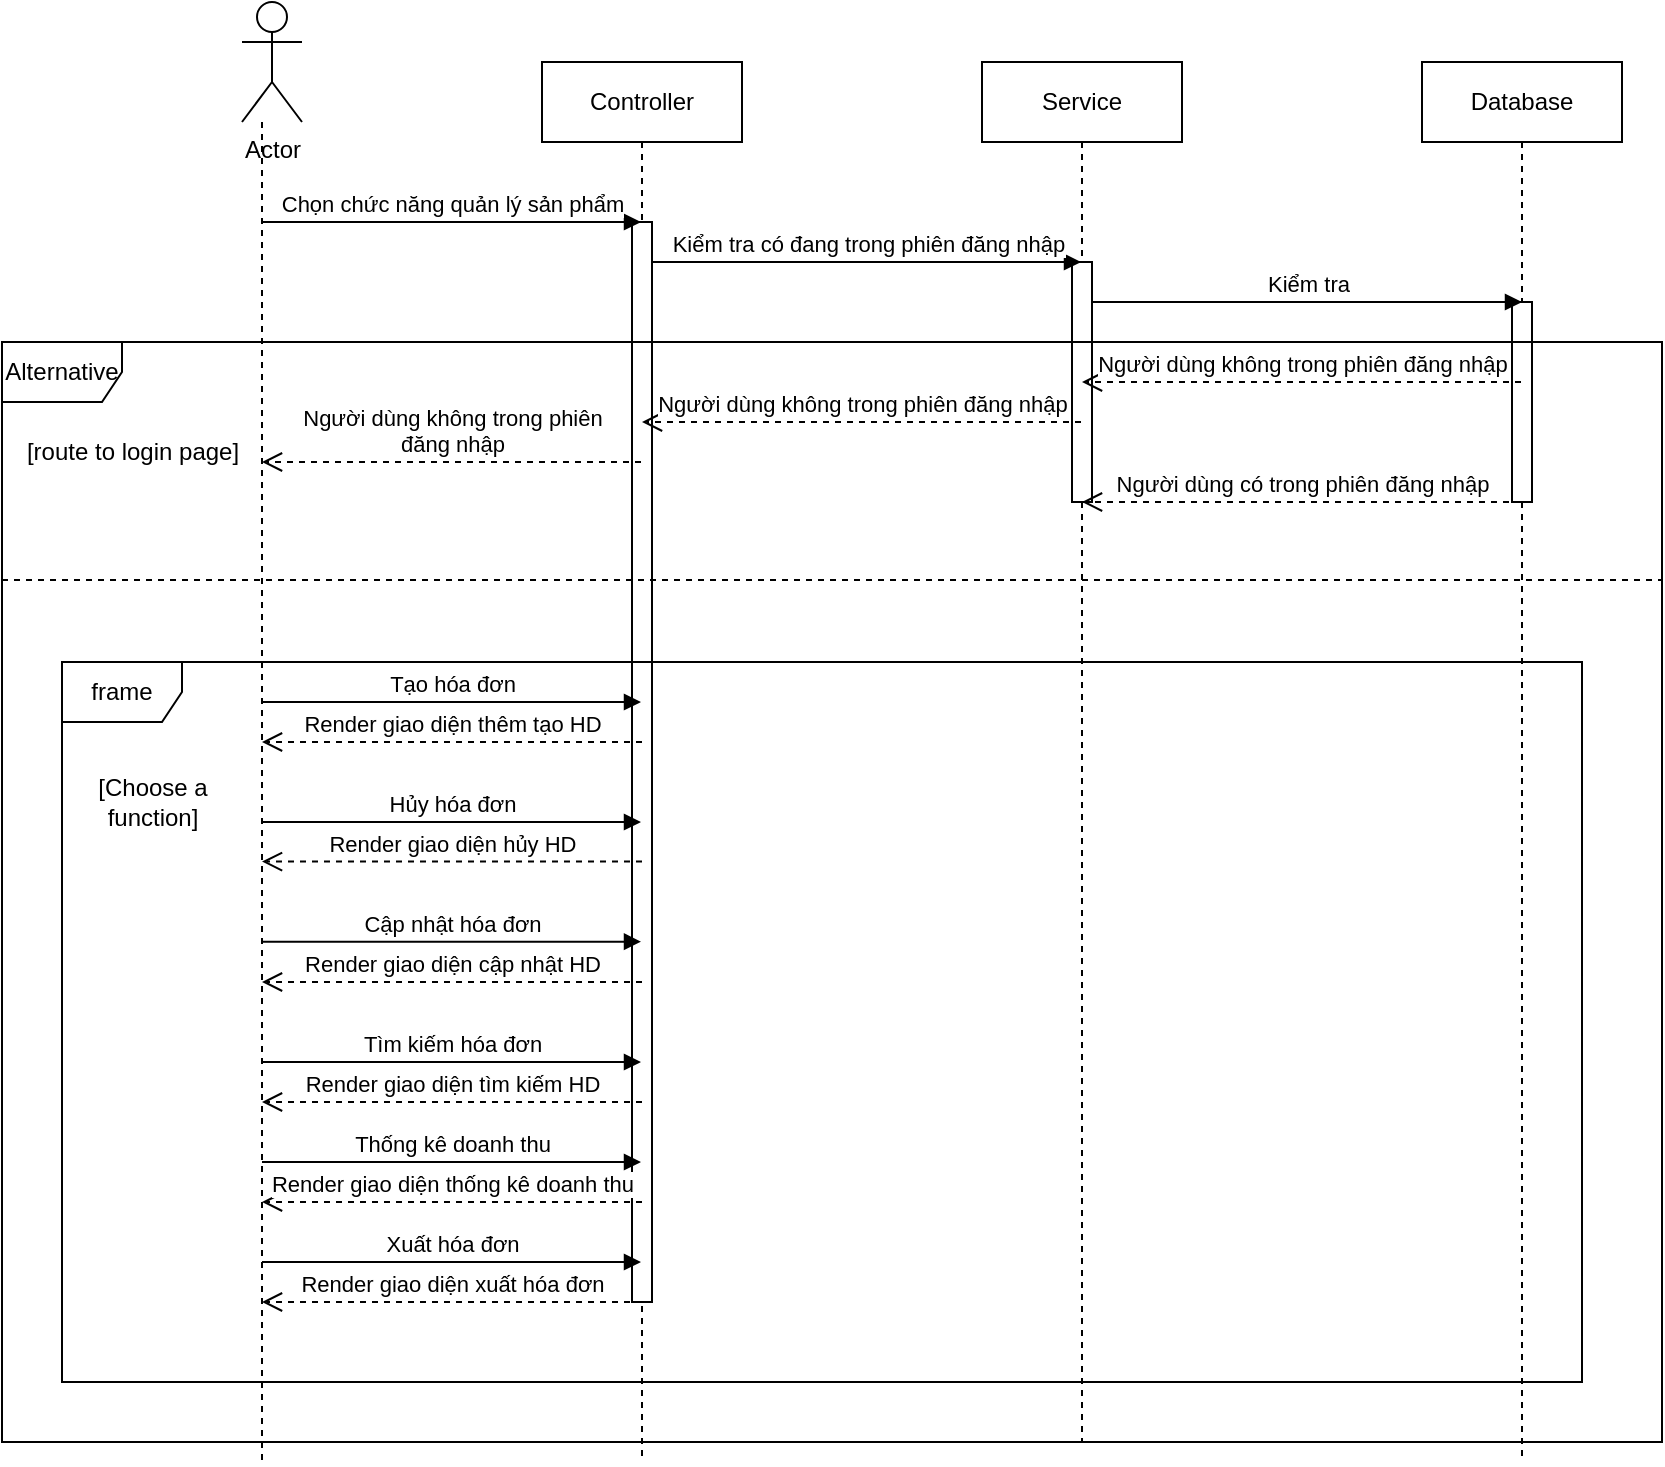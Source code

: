 <mxfile version="26.2.2">
  <diagram name="Page-1" id="0_dafstdGIjNW2ZqstLy">
    <mxGraphModel dx="1139" dy="571" grid="1" gridSize="10" guides="1" tooltips="1" connect="1" arrows="1" fold="1" page="1" pageScale="1" pageWidth="850" pageHeight="1100" math="0" shadow="0">
      <root>
        <mxCell id="0" />
        <mxCell id="1" parent="0" />
        <mxCell id="6IIR00jhHCZKhghLY7iA-1" value="Controller" style="shape=umlLifeline;perimeter=lifelinePerimeter;whiteSpace=wrap;html=1;container=1;dropTarget=0;collapsible=0;recursiveResize=0;outlineConnect=0;portConstraint=eastwest;newEdgeStyle={&quot;curved&quot;:0,&quot;rounded&quot;:0};" parent="1" vertex="1">
          <mxGeometry x="290" y="70" width="100" height="700" as="geometry" />
        </mxCell>
        <mxCell id="6IIR00jhHCZKhghLY7iA-2" value="" style="html=1;points=[[0,0,0,0,5],[0,1,0,0,-5],[1,0,0,0,5],[1,1,0,0,-5]];perimeter=orthogonalPerimeter;outlineConnect=0;targetShapes=umlLifeline;portConstraint=eastwest;newEdgeStyle={&quot;curved&quot;:0,&quot;rounded&quot;:0};" parent="6IIR00jhHCZKhghLY7iA-1" vertex="1">
          <mxGeometry x="45" y="80" width="10" height="540" as="geometry" />
        </mxCell>
        <mxCell id="6IIR00jhHCZKhghLY7iA-3" style="edgeStyle=orthogonalEdgeStyle;rounded=0;orthogonalLoop=1;jettySize=auto;html=1;dashed=1;endArrow=none;startFill=0;" parent="1" source="6IIR00jhHCZKhghLY7iA-4" edge="1">
          <mxGeometry relative="1" as="geometry">
            <mxPoint x="150" y="770" as="targetPoint" />
            <Array as="points">
              <mxPoint x="150" y="760" />
              <mxPoint x="150" y="760" />
            </Array>
          </mxGeometry>
        </mxCell>
        <mxCell id="6IIR00jhHCZKhghLY7iA-4" value="Actor" style="shape=umlActor;verticalLabelPosition=bottom;verticalAlign=top;html=1;" parent="1" vertex="1">
          <mxGeometry x="140" y="40" width="30" height="60" as="geometry" />
        </mxCell>
        <mxCell id="6IIR00jhHCZKhghLY7iA-5" value="Service" style="shape=umlLifeline;perimeter=lifelinePerimeter;whiteSpace=wrap;html=1;container=1;dropTarget=0;collapsible=0;recursiveResize=0;outlineConnect=0;portConstraint=eastwest;newEdgeStyle={&quot;curved&quot;:0,&quot;rounded&quot;:0};" parent="1" vertex="1">
          <mxGeometry x="510" y="70" width="100" height="690" as="geometry" />
        </mxCell>
        <mxCell id="6IIR00jhHCZKhghLY7iA-6" value="" style="html=1;points=[[0,0,0,0,5],[0,1,0,0,-5],[1,0,0,0,5],[1,1,0,0,-5]];perimeter=orthogonalPerimeter;outlineConnect=0;targetShapes=umlLifeline;portConstraint=eastwest;newEdgeStyle={&quot;curved&quot;:0,&quot;rounded&quot;:0};" parent="6IIR00jhHCZKhghLY7iA-5" vertex="1">
          <mxGeometry x="45" y="100" width="10" height="120" as="geometry" />
        </mxCell>
        <mxCell id="6IIR00jhHCZKhghLY7iA-7" value="Database" style="shape=umlLifeline;perimeter=lifelinePerimeter;whiteSpace=wrap;html=1;container=1;dropTarget=0;collapsible=0;recursiveResize=0;outlineConnect=0;portConstraint=eastwest;newEdgeStyle={&quot;curved&quot;:0,&quot;rounded&quot;:0};" parent="1" vertex="1">
          <mxGeometry x="730" y="70" width="100" height="700" as="geometry" />
        </mxCell>
        <mxCell id="6IIR00jhHCZKhghLY7iA-8" value="" style="html=1;points=[[0,0,0,0,5],[0,1,0,0,-5],[1,0,0,0,5],[1,1,0,0,-5]];perimeter=orthogonalPerimeter;outlineConnect=0;targetShapes=umlLifeline;portConstraint=eastwest;newEdgeStyle={&quot;curved&quot;:0,&quot;rounded&quot;:0};" parent="6IIR00jhHCZKhghLY7iA-7" vertex="1">
          <mxGeometry x="45" y="120" width="10" height="100" as="geometry" />
        </mxCell>
        <mxCell id="6IIR00jhHCZKhghLY7iA-9" value="Chọn chức năng quản lý sản phẩm" style="html=1;verticalAlign=bottom;endArrow=block;curved=0;rounded=0;" parent="1" edge="1">
          <mxGeometry width="80" relative="1" as="geometry">
            <mxPoint x="150" y="150" as="sourcePoint" />
            <mxPoint x="339.5" y="150" as="targetPoint" />
            <Array as="points" />
          </mxGeometry>
        </mxCell>
        <mxCell id="6IIR00jhHCZKhghLY7iA-10" value="Kiểm tra có đang trong phiên đăng nhập" style="html=1;verticalAlign=bottom;endArrow=block;curved=0;rounded=0;" parent="1" source="6IIR00jhHCZKhghLY7iA-2" target="6IIR00jhHCZKhghLY7iA-5" edge="1">
          <mxGeometry width="80" relative="1" as="geometry">
            <mxPoint x="360" y="170" as="sourcePoint" />
            <mxPoint x="529.5" y="170" as="targetPoint" />
            <Array as="points">
              <mxPoint x="410" y="170" />
            </Array>
          </mxGeometry>
        </mxCell>
        <mxCell id="6IIR00jhHCZKhghLY7iA-11" value="Kiểm tra" style="html=1;verticalAlign=bottom;endArrow=block;curved=0;rounded=0;" parent="1" source="6IIR00jhHCZKhghLY7iA-6" edge="1">
          <mxGeometry width="80" relative="1" as="geometry">
            <mxPoint x="570" y="190" as="sourcePoint" />
            <mxPoint x="780" y="190" as="targetPoint" />
            <Array as="points">
              <mxPoint x="630" y="190" />
            </Array>
          </mxGeometry>
        </mxCell>
        <mxCell id="6IIR00jhHCZKhghLY7iA-12" value="Người dùng không trong phiên đăng nhập" style="html=1;verticalAlign=bottom;endArrow=open;dashed=1;endSize=8;curved=0;rounded=0;" parent="1" edge="1">
          <mxGeometry relative="1" as="geometry">
            <mxPoint x="779.5" y="230" as="sourcePoint" />
            <mxPoint x="560" y="230" as="targetPoint" />
          </mxGeometry>
        </mxCell>
        <mxCell id="6IIR00jhHCZKhghLY7iA-13" value="Người dùng không trong phiên đăng nhập" style="html=1;verticalAlign=bottom;endArrow=open;dashed=1;endSize=8;curved=0;rounded=0;" parent="1" edge="1">
          <mxGeometry relative="1" as="geometry">
            <mxPoint x="559.5" y="250" as="sourcePoint" />
            <mxPoint x="340" y="250" as="targetPoint" />
          </mxGeometry>
        </mxCell>
        <mxCell id="6IIR00jhHCZKhghLY7iA-14" value="Người dùng không trong phiên&lt;div&gt;đăng nhập&lt;/div&gt;" style="html=1;verticalAlign=bottom;endArrow=open;dashed=1;endSize=8;curved=0;rounded=0;" parent="1" edge="1">
          <mxGeometry relative="1" as="geometry">
            <mxPoint x="339.5" y="270" as="sourcePoint" />
            <mxPoint x="150" y="270" as="targetPoint" />
          </mxGeometry>
        </mxCell>
        <mxCell id="6IIR00jhHCZKhghLY7iA-15" value="Alternative" style="shape=umlFrame;whiteSpace=wrap;html=1;pointerEvents=0;" parent="1" vertex="1">
          <mxGeometry x="20" y="210" width="830" height="550" as="geometry" />
        </mxCell>
        <mxCell id="6IIR00jhHCZKhghLY7iA-16" value="[route to login page]" style="text;html=1;align=center;verticalAlign=middle;resizable=0;points=[];autosize=1;strokeColor=none;fillColor=none;" parent="1" vertex="1">
          <mxGeometry x="20" y="250" width="130" height="30" as="geometry" />
        </mxCell>
        <mxCell id="6IIR00jhHCZKhghLY7iA-17" value="" style="line;strokeWidth=1;fillColor=none;align=left;verticalAlign=middle;spacingTop=-1;spacingLeft=3;spacingRight=3;rotatable=0;labelPosition=right;points=[];portConstraint=eastwest;strokeColor=inherit;dashed=1;" parent="1" vertex="1">
          <mxGeometry x="20" y="325" width="830" height="8" as="geometry" />
        </mxCell>
        <mxCell id="6IIR00jhHCZKhghLY7iA-18" value="Người dùng có trong phiên đăng nhập" style="html=1;verticalAlign=bottom;endArrow=open;dashed=1;endSize=8;curved=0;rounded=0;" parent="1" source="6IIR00jhHCZKhghLY7iA-7" edge="1">
          <mxGeometry relative="1" as="geometry">
            <mxPoint x="640" y="290" as="sourcePoint" />
            <mxPoint x="560" y="290" as="targetPoint" />
          </mxGeometry>
        </mxCell>
        <mxCell id="6IIR00jhHCZKhghLY7iA-19" value="frame" style="shape=umlFrame;whiteSpace=wrap;html=1;pointerEvents=0;" parent="1" vertex="1">
          <mxGeometry x="50" y="370" width="760" height="360" as="geometry" />
        </mxCell>
        <mxCell id="6IIR00jhHCZKhghLY7iA-20" value="Tạo hóa đơn" style="html=1;verticalAlign=bottom;endArrow=block;curved=0;rounded=0;" parent="1" edge="1">
          <mxGeometry width="80" relative="1" as="geometry">
            <mxPoint x="150" y="390" as="sourcePoint" />
            <mxPoint x="339.5" y="390" as="targetPoint" />
            <Array as="points">
              <mxPoint x="230" y="390" />
            </Array>
          </mxGeometry>
        </mxCell>
        <mxCell id="6IIR00jhHCZKhghLY7iA-21" value="[Choose a&lt;div&gt;function]&lt;/div&gt;" style="text;html=1;align=center;verticalAlign=middle;resizable=0;points=[];autosize=1;strokeColor=none;fillColor=none;" parent="1" vertex="1">
          <mxGeometry x="55" y="420" width="80" height="40" as="geometry" />
        </mxCell>
        <mxCell id="6IIR00jhHCZKhghLY7iA-22" value="Hủy hóa đơn" style="html=1;verticalAlign=bottom;endArrow=block;curved=0;rounded=0;" parent="1" edge="1">
          <mxGeometry x="0.0" width="80" relative="1" as="geometry">
            <mxPoint x="150" y="450" as="sourcePoint" />
            <mxPoint x="339.5" y="450" as="targetPoint" />
            <Array as="points">
              <mxPoint x="230" y="450" />
            </Array>
            <mxPoint as="offset" />
          </mxGeometry>
        </mxCell>
        <mxCell id="6IIR00jhHCZKhghLY7iA-23" value="Cập nhật hóa đơn" style="html=1;verticalAlign=bottom;endArrow=block;curved=0;rounded=0;" parent="1" edge="1">
          <mxGeometry width="80" relative="1" as="geometry">
            <mxPoint x="150" y="509.83" as="sourcePoint" />
            <mxPoint x="339.5" y="509.83" as="targetPoint" />
            <Array as="points">
              <mxPoint x="230" y="509.83" />
            </Array>
          </mxGeometry>
        </mxCell>
        <mxCell id="6IIR00jhHCZKhghLY7iA-24" value="Tìm kiếm hóa đơn" style="html=1;verticalAlign=bottom;endArrow=block;curved=0;rounded=0;" parent="1" edge="1">
          <mxGeometry width="80" relative="1" as="geometry">
            <mxPoint x="150" y="570" as="sourcePoint" />
            <mxPoint x="339.5" y="570" as="targetPoint" />
            <Array as="points">
              <mxPoint x="230" y="570" />
            </Array>
          </mxGeometry>
        </mxCell>
        <mxCell id="6IIR00jhHCZKhghLY7iA-25" value="Render giao diện thêm tạo HD" style="html=1;verticalAlign=bottom;endArrow=open;dashed=1;endSize=8;curved=0;rounded=0;" parent="1" edge="1">
          <mxGeometry relative="1" as="geometry">
            <mxPoint x="340" y="410" as="sourcePoint" />
            <mxPoint x="150" y="410" as="targetPoint" />
          </mxGeometry>
        </mxCell>
        <mxCell id="6IIR00jhHCZKhghLY7iA-26" value="Render giao diện hủy HD" style="html=1;verticalAlign=bottom;endArrow=open;dashed=1;endSize=8;curved=0;rounded=0;" parent="1" edge="1">
          <mxGeometry relative="1" as="geometry">
            <mxPoint x="340" y="469.76" as="sourcePoint" />
            <mxPoint x="150" y="469.76" as="targetPoint" />
          </mxGeometry>
        </mxCell>
        <mxCell id="6IIR00jhHCZKhghLY7iA-27" value="Render giao diện cập nhật HD" style="html=1;verticalAlign=bottom;endArrow=open;dashed=1;endSize=8;curved=0;rounded=0;" parent="1" edge="1">
          <mxGeometry relative="1" as="geometry">
            <mxPoint x="340" y="530" as="sourcePoint" />
            <mxPoint x="150" y="530" as="targetPoint" />
          </mxGeometry>
        </mxCell>
        <mxCell id="6IIR00jhHCZKhghLY7iA-28" value="Render giao diện tìm kiếm HD" style="html=1;verticalAlign=bottom;endArrow=open;dashed=1;endSize=8;curved=0;rounded=0;" parent="1" edge="1">
          <mxGeometry relative="1" as="geometry">
            <mxPoint x="340" y="590" as="sourcePoint" />
            <mxPoint x="150" y="590" as="targetPoint" />
          </mxGeometry>
        </mxCell>
        <mxCell id="6IIR00jhHCZKhghLY7iA-29" value="Thống kê doanh thu" style="html=1;verticalAlign=bottom;endArrow=block;curved=0;rounded=0;" parent="1" edge="1">
          <mxGeometry x="0.0" width="80" relative="1" as="geometry">
            <mxPoint x="150" y="620" as="sourcePoint" />
            <mxPoint x="339.5" y="620" as="targetPoint" />
            <Array as="points">
              <mxPoint x="230" y="620" />
            </Array>
            <mxPoint as="offset" />
          </mxGeometry>
        </mxCell>
        <mxCell id="6IIR00jhHCZKhghLY7iA-30" value="Render giao diện thống kê doanh thu" style="html=1;verticalAlign=bottom;endArrow=open;dashed=1;endSize=8;curved=0;rounded=0;" parent="1" edge="1">
          <mxGeometry relative="1" as="geometry">
            <mxPoint x="340" y="640" as="sourcePoint" />
            <mxPoint x="150" y="640" as="targetPoint" />
          </mxGeometry>
        </mxCell>
        <mxCell id="6IIR00jhHCZKhghLY7iA-31" value="Render giao diện xuất hóa đơn" style="html=1;verticalAlign=bottom;endArrow=open;dashed=1;endSize=8;curved=0;rounded=0;" parent="1" edge="1">
          <mxGeometry relative="1" as="geometry">
            <mxPoint x="340" y="690" as="sourcePoint" />
            <mxPoint x="150" y="690" as="targetPoint" />
          </mxGeometry>
        </mxCell>
        <mxCell id="6IIR00jhHCZKhghLY7iA-32" value="Xuất hóa đơn" style="html=1;verticalAlign=bottom;endArrow=block;curved=0;rounded=0;" parent="1" edge="1">
          <mxGeometry width="80" relative="1" as="geometry">
            <mxPoint x="150" y="670" as="sourcePoint" />
            <mxPoint x="339.5" y="670" as="targetPoint" />
            <Array as="points">
              <mxPoint x="230" y="670" />
            </Array>
          </mxGeometry>
        </mxCell>
      </root>
    </mxGraphModel>
  </diagram>
</mxfile>

